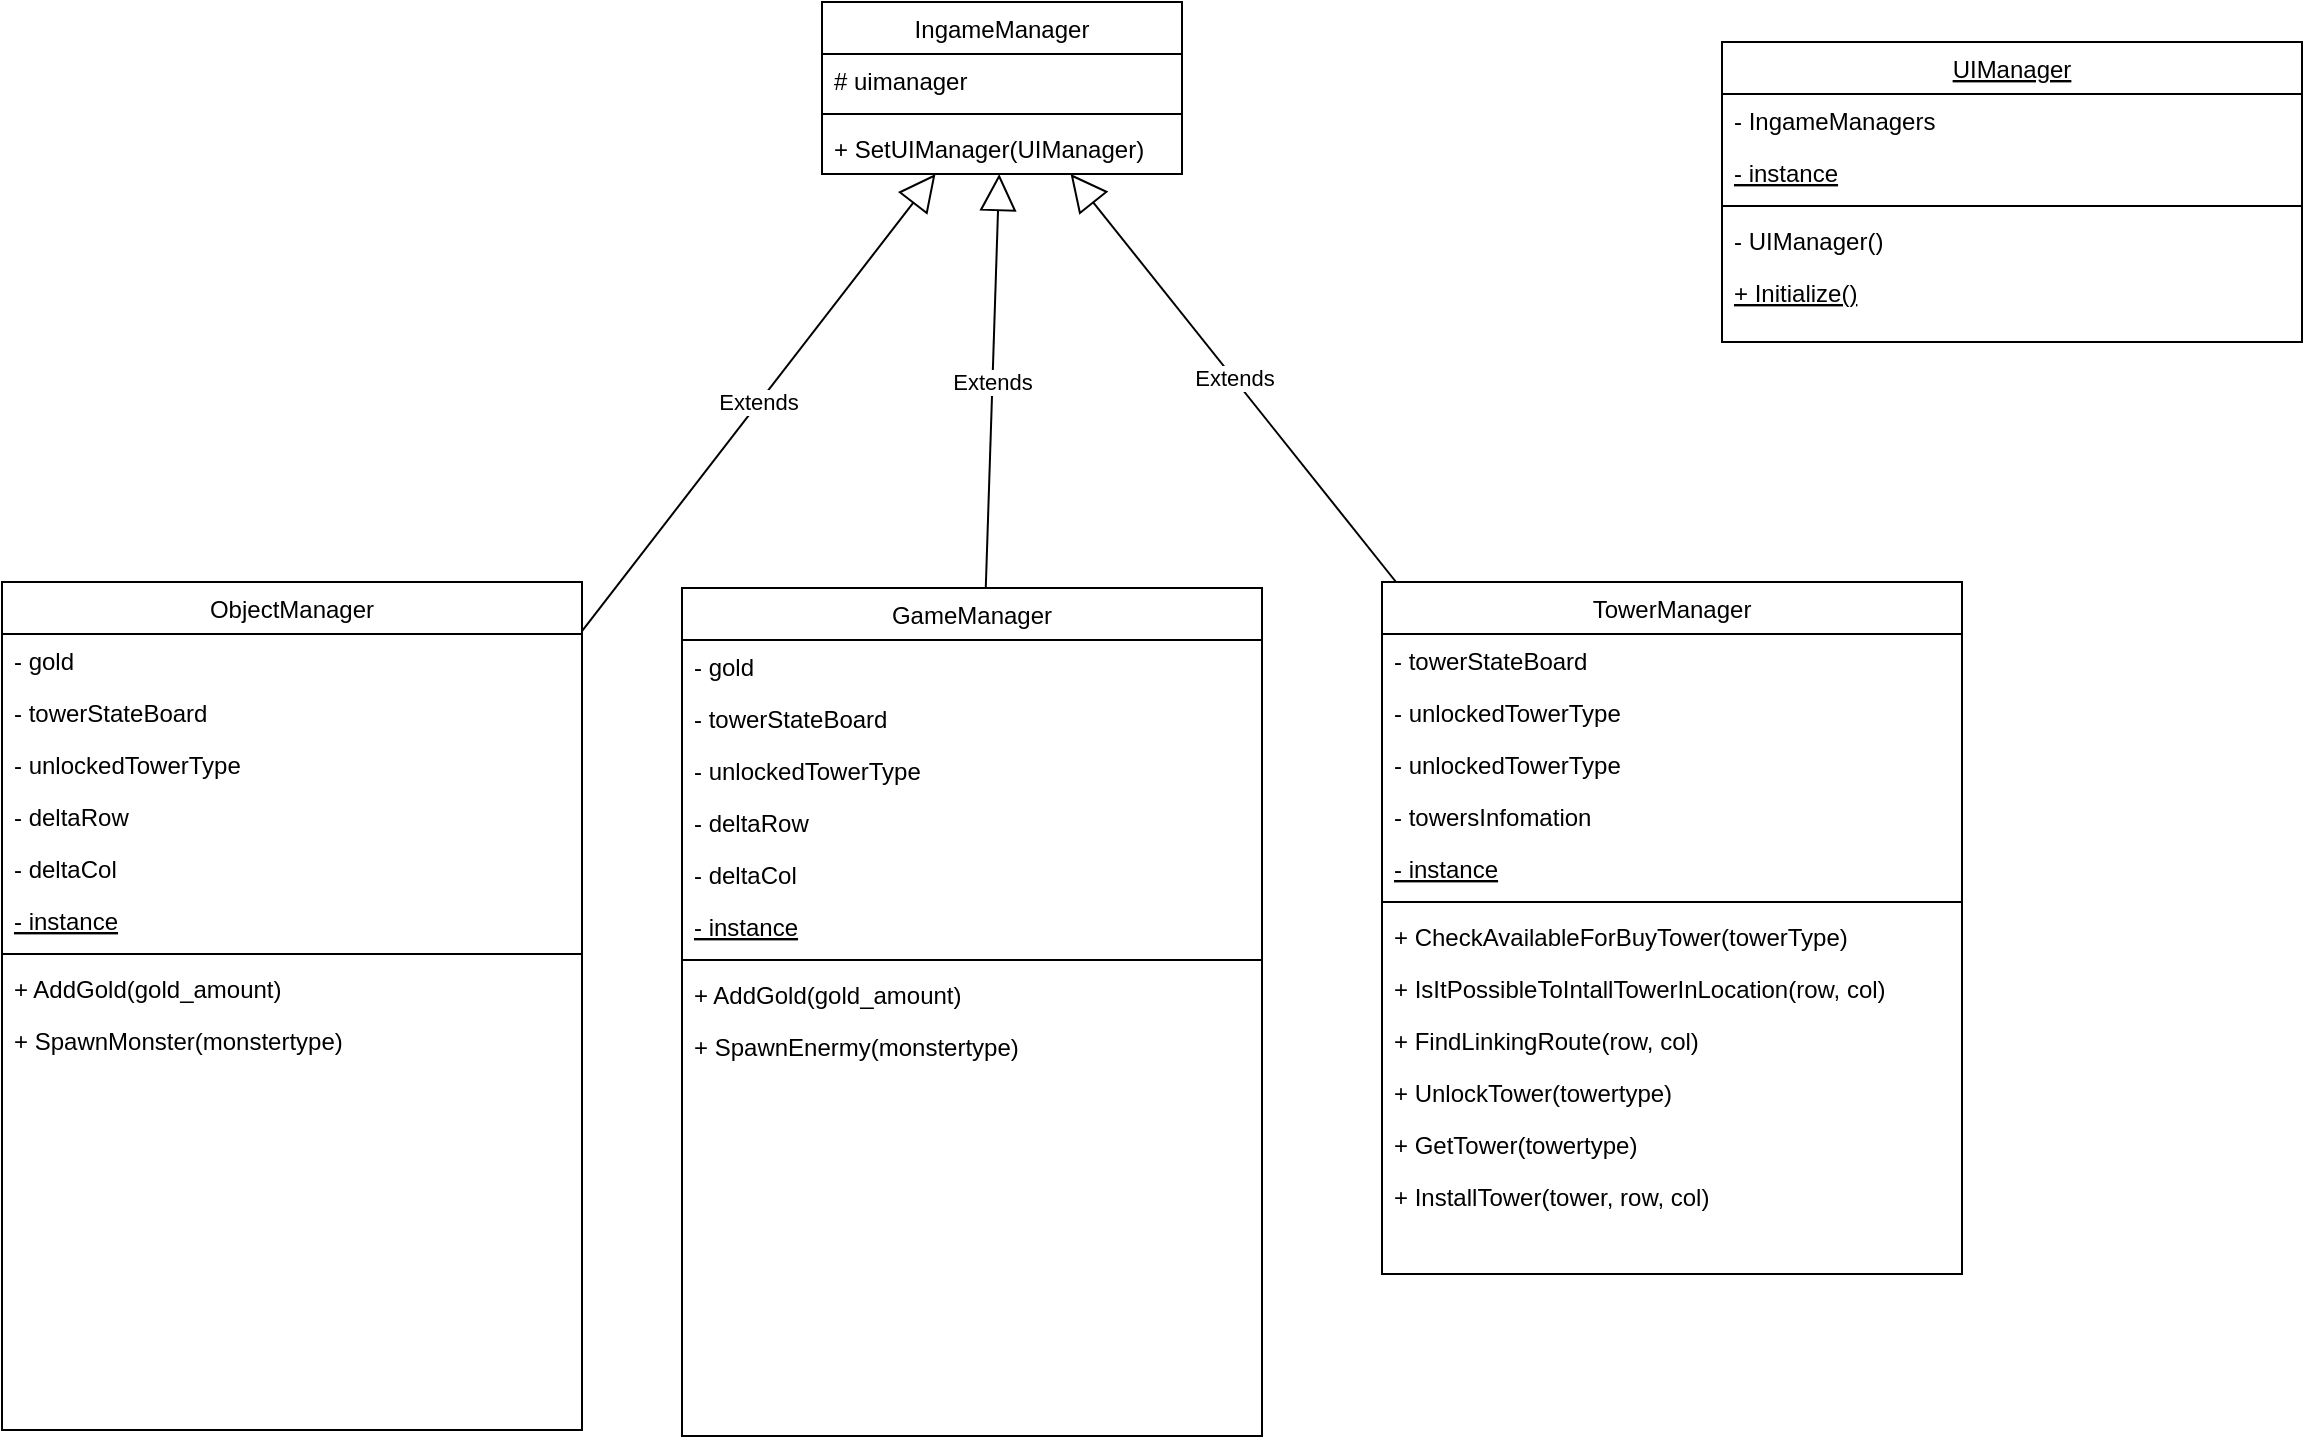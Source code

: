 <mxfile version="16.5.1" type="device"><diagram id="C5RBs43oDa-KdzZeNtuy" name="Page-1"><mxGraphModel dx="2130" dy="885" grid="1" gridSize="10" guides="1" tooltips="1" connect="1" arrows="1" fold="1" page="1" pageScale="1" pageWidth="827" pageHeight="1169" math="0" shadow="0"><root><mxCell id="WIyWlLk6GJQsqaUBKTNV-0"/><mxCell id="WIyWlLk6GJQsqaUBKTNV-1" parent="WIyWlLk6GJQsqaUBKTNV-0"/><mxCell id="zkfFHV4jXpPFQw0GAbJ--0" value="GameManager" style="swimlane;fontStyle=0;align=center;verticalAlign=top;childLayout=stackLayout;horizontal=1;startSize=26;horizontalStack=0;resizeParent=1;resizeLast=0;collapsible=1;marginBottom=0;rounded=0;shadow=0;strokeWidth=1;" parent="WIyWlLk6GJQsqaUBKTNV-1" vertex="1"><mxGeometry x="-60" y="373" width="290" height="424" as="geometry"><mxRectangle x="230" y="140" width="160" height="26" as="alternateBounds"/></mxGeometry></mxCell><mxCell id="zkfFHV4jXpPFQw0GAbJ--1" value="- gold" style="text;align=left;verticalAlign=top;spacingLeft=4;spacingRight=4;overflow=hidden;rotatable=0;points=[[0,0.5],[1,0.5]];portConstraint=eastwest;" parent="zkfFHV4jXpPFQw0GAbJ--0" vertex="1"><mxGeometry y="26" width="290" height="26" as="geometry"/></mxCell><mxCell id="zkfFHV4jXpPFQw0GAbJ--2" value="- towerStateBoard" style="text;align=left;verticalAlign=top;spacingLeft=4;spacingRight=4;overflow=hidden;rotatable=0;points=[[0,0.5],[1,0.5]];portConstraint=eastwest;rounded=0;shadow=0;html=0;" parent="zkfFHV4jXpPFQw0GAbJ--0" vertex="1"><mxGeometry y="52" width="290" height="26" as="geometry"/></mxCell><mxCell id="C5IcQ4E6QltBE5asatrp-1" value="- unlockedTowerType" style="text;align=left;verticalAlign=top;spacingLeft=4;spacingRight=4;overflow=hidden;rotatable=0;points=[[0,0.5],[1,0.5]];portConstraint=eastwest;rounded=0;shadow=0;html=0;" vertex="1" parent="zkfFHV4jXpPFQw0GAbJ--0"><mxGeometry y="78" width="290" height="26" as="geometry"/></mxCell><mxCell id="C5IcQ4E6QltBE5asatrp-2" value="- deltaRow" style="text;align=left;verticalAlign=top;spacingLeft=4;spacingRight=4;overflow=hidden;rotatable=0;points=[[0,0.5],[1,0.5]];portConstraint=eastwest;rounded=0;shadow=0;html=0;" vertex="1" parent="zkfFHV4jXpPFQw0GAbJ--0"><mxGeometry y="104" width="290" height="26" as="geometry"/></mxCell><mxCell id="C5IcQ4E6QltBE5asatrp-3" value="- deltaCol" style="text;align=left;verticalAlign=top;spacingLeft=4;spacingRight=4;overflow=hidden;rotatable=0;points=[[0,0.5],[1,0.5]];portConstraint=eastwest;rounded=0;shadow=0;html=0;" vertex="1" parent="zkfFHV4jXpPFQw0GAbJ--0"><mxGeometry y="130" width="290" height="26" as="geometry"/></mxCell><mxCell id="C5IcQ4E6QltBE5asatrp-43" value="- instance" style="text;align=left;verticalAlign=top;spacingLeft=4;spacingRight=4;overflow=hidden;rotatable=0;points=[[0,0.5],[1,0.5]];portConstraint=eastwest;rounded=0;shadow=0;html=0;fontStyle=4" vertex="1" parent="zkfFHV4jXpPFQw0GAbJ--0"><mxGeometry y="156" width="290" height="26" as="geometry"/></mxCell><mxCell id="zkfFHV4jXpPFQw0GAbJ--4" value="" style="line;html=1;strokeWidth=1;align=left;verticalAlign=middle;spacingTop=-1;spacingLeft=3;spacingRight=3;rotatable=0;labelPosition=right;points=[];portConstraint=eastwest;" parent="zkfFHV4jXpPFQw0GAbJ--0" vertex="1"><mxGeometry y="182" width="290" height="8" as="geometry"/></mxCell><mxCell id="C5IcQ4E6QltBE5asatrp-45" value="+ AddGold(gold_amount)" style="text;align=left;verticalAlign=top;spacingLeft=4;spacingRight=4;overflow=hidden;rotatable=0;points=[[0,0.5],[1,0.5]];portConstraint=eastwest;" vertex="1" parent="zkfFHV4jXpPFQw0GAbJ--0"><mxGeometry y="190" width="290" height="26" as="geometry"/></mxCell><mxCell id="C5IcQ4E6QltBE5asatrp-60" value="+ SpawnEnermy(monstertype)" style="text;align=left;verticalAlign=top;spacingLeft=4;spacingRight=4;overflow=hidden;rotatable=0;points=[[0,0.5],[1,0.5]];portConstraint=eastwest;" vertex="1" parent="zkfFHV4jXpPFQw0GAbJ--0"><mxGeometry y="216" width="290" height="26" as="geometry"/></mxCell><mxCell id="C5IcQ4E6QltBE5asatrp-8" value="UIManager" style="swimlane;fontStyle=4;align=center;verticalAlign=top;childLayout=stackLayout;horizontal=1;startSize=26;horizontalStack=0;resizeParent=1;resizeLast=0;collapsible=1;marginBottom=0;rounded=0;shadow=0;strokeWidth=1;" vertex="1" parent="WIyWlLk6GJQsqaUBKTNV-1"><mxGeometry x="460" y="100" width="290" height="150" as="geometry"><mxRectangle x="230" y="140" width="160" height="26" as="alternateBounds"/></mxGeometry></mxCell><mxCell id="C5IcQ4E6QltBE5asatrp-14" value="- IngameManagers" style="text;align=left;verticalAlign=top;spacingLeft=4;spacingRight=4;overflow=hidden;rotatable=0;points=[[0,0.5],[1,0.5]];portConstraint=eastwest;rounded=0;shadow=0;html=0;" vertex="1" parent="C5IcQ4E6QltBE5asatrp-8"><mxGeometry y="26" width="290" height="26" as="geometry"/></mxCell><mxCell id="C5IcQ4E6QltBE5asatrp-34" value="- instance" style="text;align=left;verticalAlign=top;spacingLeft=4;spacingRight=4;overflow=hidden;rotatable=0;points=[[0,0.5],[1,0.5]];portConstraint=eastwest;fontStyle=4" vertex="1" parent="C5IcQ4E6QltBE5asatrp-8"><mxGeometry y="52" width="290" height="26" as="geometry"/></mxCell><mxCell id="C5IcQ4E6QltBE5asatrp-15" value="" style="line;html=1;strokeWidth=1;align=left;verticalAlign=middle;spacingTop=-1;spacingLeft=3;spacingRight=3;rotatable=0;labelPosition=right;points=[];portConstraint=eastwest;" vertex="1" parent="C5IcQ4E6QltBE5asatrp-8"><mxGeometry y="78" width="290" height="8" as="geometry"/></mxCell><mxCell id="C5IcQ4E6QltBE5asatrp-16" value="- UIManager()" style="text;align=left;verticalAlign=top;spacingLeft=4;spacingRight=4;overflow=hidden;rotatable=0;points=[[0,0.5],[1,0.5]];portConstraint=eastwest;" vertex="1" parent="C5IcQ4E6QltBE5asatrp-8"><mxGeometry y="86" width="290" height="26" as="geometry"/></mxCell><mxCell id="C5IcQ4E6QltBE5asatrp-47" value="+ Initialize()" style="text;align=left;verticalAlign=top;spacingLeft=4;spacingRight=4;overflow=hidden;rotatable=0;points=[[0,0.5],[1,0.5]];portConstraint=eastwest;fontStyle=4" vertex="1" parent="C5IcQ4E6QltBE5asatrp-8"><mxGeometry y="112" width="290" height="26" as="geometry"/></mxCell><mxCell id="C5IcQ4E6QltBE5asatrp-21" value="TowerManager" style="swimlane;fontStyle=0;align=center;verticalAlign=top;childLayout=stackLayout;horizontal=1;startSize=26;horizontalStack=0;resizeParent=1;resizeLast=0;collapsible=1;marginBottom=0;rounded=0;shadow=0;strokeWidth=1;" vertex="1" parent="WIyWlLk6GJQsqaUBKTNV-1"><mxGeometry x="290" y="370" width="290" height="346" as="geometry"><mxRectangle x="230" y="140" width="160" height="26" as="alternateBounds"/></mxGeometry></mxCell><mxCell id="C5IcQ4E6QltBE5asatrp-24" value="- towerStateBoard" style="text;align=left;verticalAlign=top;spacingLeft=4;spacingRight=4;overflow=hidden;rotatable=0;points=[[0,0.5],[1,0.5]];portConstraint=eastwest;rounded=0;shadow=0;html=0;" vertex="1" parent="C5IcQ4E6QltBE5asatrp-21"><mxGeometry y="26" width="290" height="26" as="geometry"/></mxCell><mxCell id="C5IcQ4E6QltBE5asatrp-25" value="- unlockedTowerType" style="text;align=left;verticalAlign=top;spacingLeft=4;spacingRight=4;overflow=hidden;rotatable=0;points=[[0,0.5],[1,0.5]];portConstraint=eastwest;rounded=0;shadow=0;html=0;" vertex="1" parent="C5IcQ4E6QltBE5asatrp-21"><mxGeometry y="52" width="290" height="26" as="geometry"/></mxCell><mxCell id="C5IcQ4E6QltBE5asatrp-54" value="- unlockedTowerType" style="text;align=left;verticalAlign=top;spacingLeft=4;spacingRight=4;overflow=hidden;rotatable=0;points=[[0,0.5],[1,0.5]];portConstraint=eastwest;rounded=0;shadow=0;html=0;" vertex="1" parent="C5IcQ4E6QltBE5asatrp-21"><mxGeometry y="78" width="290" height="26" as="geometry"/></mxCell><mxCell id="C5IcQ4E6QltBE5asatrp-59" value="- towersInfomation" style="text;align=left;verticalAlign=top;spacingLeft=4;spacingRight=4;overflow=hidden;rotatable=0;points=[[0,0.5],[1,0.5]];portConstraint=eastwest;rounded=0;shadow=0;html=0;" vertex="1" parent="C5IcQ4E6QltBE5asatrp-21"><mxGeometry y="104" width="290" height="26" as="geometry"/></mxCell><mxCell id="C5IcQ4E6QltBE5asatrp-62" value="- instance" style="text;align=left;verticalAlign=top;spacingLeft=4;spacingRight=4;overflow=hidden;rotatable=0;points=[[0,0.5],[1,0.5]];portConstraint=eastwest;rounded=0;shadow=0;html=0;fontStyle=4" vertex="1" parent="C5IcQ4E6QltBE5asatrp-21"><mxGeometry y="130" width="290" height="26" as="geometry"/></mxCell><mxCell id="C5IcQ4E6QltBE5asatrp-28" value="" style="line;html=1;strokeWidth=1;align=left;verticalAlign=middle;spacingTop=-1;spacingLeft=3;spacingRight=3;rotatable=0;labelPosition=right;points=[];portConstraint=eastwest;" vertex="1" parent="C5IcQ4E6QltBE5asatrp-21"><mxGeometry y="156" width="290" height="8" as="geometry"/></mxCell><mxCell id="C5IcQ4E6QltBE5asatrp-5" value="+ CheckAvailableForBuyTower(towerType)" style="text;align=left;verticalAlign=top;spacingLeft=4;spacingRight=4;overflow=hidden;rotatable=0;points=[[0,0.5],[1,0.5]];portConstraint=eastwest;" vertex="1" parent="C5IcQ4E6QltBE5asatrp-21"><mxGeometry y="164" width="290" height="26" as="geometry"/></mxCell><mxCell id="C5IcQ4E6QltBE5asatrp-32" value="+ IsItPossibleToIntallTowerInLocation(row, col)" style="text;align=left;verticalAlign=top;spacingLeft=4;spacingRight=4;overflow=hidden;rotatable=0;points=[[0,0.5],[1,0.5]];portConstraint=eastwest;" vertex="1" parent="C5IcQ4E6QltBE5asatrp-21"><mxGeometry y="190" width="290" height="26" as="geometry"/></mxCell><mxCell id="C5IcQ4E6QltBE5asatrp-0" value="+ FindLinkingRoute(row, col)" style="text;align=left;verticalAlign=top;spacingLeft=4;spacingRight=4;overflow=hidden;rotatable=0;points=[[0,0.5],[1,0.5]];portConstraint=eastwest;" vertex="1" parent="C5IcQ4E6QltBE5asatrp-21"><mxGeometry y="216" width="290" height="26" as="geometry"/></mxCell><mxCell id="C5IcQ4E6QltBE5asatrp-55" value="+ UnlockTower(towertype)" style="text;align=left;verticalAlign=top;spacingLeft=4;spacingRight=4;overflow=hidden;rotatable=0;points=[[0,0.5],[1,0.5]];portConstraint=eastwest;" vertex="1" parent="C5IcQ4E6QltBE5asatrp-21"><mxGeometry y="242" width="290" height="26" as="geometry"/></mxCell><mxCell id="C5IcQ4E6QltBE5asatrp-56" value="+ GetTower(towertype)" style="text;align=left;verticalAlign=top;spacingLeft=4;spacingRight=4;overflow=hidden;rotatable=0;points=[[0,0.5],[1,0.5]];portConstraint=eastwest;" vertex="1" parent="C5IcQ4E6QltBE5asatrp-21"><mxGeometry y="268" width="290" height="26" as="geometry"/></mxCell><mxCell id="C5IcQ4E6QltBE5asatrp-58" value="+ InstallTower(tower, row, col)" style="text;align=left;verticalAlign=top;spacingLeft=4;spacingRight=4;overflow=hidden;rotatable=0;points=[[0,0.5],[1,0.5]];portConstraint=eastwest;" vertex="1" parent="C5IcQ4E6QltBE5asatrp-21"><mxGeometry y="294" width="290" height="26" as="geometry"/></mxCell><mxCell id="C5IcQ4E6QltBE5asatrp-48" value="IngameManager" style="swimlane;fontStyle=0;align=center;verticalAlign=top;childLayout=stackLayout;horizontal=1;startSize=26;horizontalStack=0;resizeParent=1;resizeParentMax=0;resizeLast=0;collapsible=1;marginBottom=0;" vertex="1" parent="WIyWlLk6GJQsqaUBKTNV-1"><mxGeometry x="10" y="80" width="180" height="86" as="geometry"/></mxCell><mxCell id="C5IcQ4E6QltBE5asatrp-44" value="# uimanager" style="text;align=left;verticalAlign=top;spacingLeft=4;spacingRight=4;overflow=hidden;rotatable=0;points=[[0,0.5],[1,0.5]];portConstraint=eastwest;rounded=0;shadow=0;html=0;fontStyle=0" vertex="1" parent="C5IcQ4E6QltBE5asatrp-48"><mxGeometry y="26" width="180" height="26" as="geometry"/></mxCell><mxCell id="C5IcQ4E6QltBE5asatrp-50" value="" style="line;strokeWidth=1;fillColor=none;align=left;verticalAlign=middle;spacingTop=-1;spacingLeft=3;spacingRight=3;rotatable=0;labelPosition=right;points=[];portConstraint=eastwest;" vertex="1" parent="C5IcQ4E6QltBE5asatrp-48"><mxGeometry y="52" width="180" height="8" as="geometry"/></mxCell><mxCell id="C5IcQ4E6QltBE5asatrp-42" value="+ SetUIManager(UIManager)" style="text;align=left;verticalAlign=top;spacingLeft=4;spacingRight=4;overflow=hidden;rotatable=0;points=[[0,0.5],[1,0.5]];portConstraint=eastwest;" vertex="1" parent="C5IcQ4E6QltBE5asatrp-48"><mxGeometry y="60" width="180" height="26" as="geometry"/></mxCell><mxCell id="C5IcQ4E6QltBE5asatrp-52" value="Extends" style="endArrow=block;endSize=16;endFill=0;html=1;rounded=0;" edge="1" parent="WIyWlLk6GJQsqaUBKTNV-1" source="zkfFHV4jXpPFQw0GAbJ--0" target="C5IcQ4E6QltBE5asatrp-48"><mxGeometry width="160" relative="1" as="geometry"><mxPoint x="320" y="380" as="sourcePoint"/><mxPoint x="480" y="380" as="targetPoint"/></mxGeometry></mxCell><mxCell id="C5IcQ4E6QltBE5asatrp-53" value="Extends" style="endArrow=block;endSize=16;endFill=0;html=1;rounded=0;" edge="1" parent="WIyWlLk6GJQsqaUBKTNV-1" source="C5IcQ4E6QltBE5asatrp-21" target="C5IcQ4E6QltBE5asatrp-48"><mxGeometry width="160" relative="1" as="geometry"><mxPoint x="220" y="390" as="sourcePoint"/><mxPoint x="480" y="380" as="targetPoint"/></mxGeometry></mxCell><mxCell id="C5IcQ4E6QltBE5asatrp-63" value="ObjectManager" style="swimlane;fontStyle=0;align=center;verticalAlign=top;childLayout=stackLayout;horizontal=1;startSize=26;horizontalStack=0;resizeParent=1;resizeLast=0;collapsible=1;marginBottom=0;rounded=0;shadow=0;strokeWidth=1;" vertex="1" parent="WIyWlLk6GJQsqaUBKTNV-1"><mxGeometry x="-400" y="370" width="290" height="424" as="geometry"><mxRectangle x="230" y="140" width="160" height="26" as="alternateBounds"/></mxGeometry></mxCell><mxCell id="C5IcQ4E6QltBE5asatrp-64" value="- gold" style="text;align=left;verticalAlign=top;spacingLeft=4;spacingRight=4;overflow=hidden;rotatable=0;points=[[0,0.5],[1,0.5]];portConstraint=eastwest;" vertex="1" parent="C5IcQ4E6QltBE5asatrp-63"><mxGeometry y="26" width="290" height="26" as="geometry"/></mxCell><mxCell id="C5IcQ4E6QltBE5asatrp-65" value="- towerStateBoard" style="text;align=left;verticalAlign=top;spacingLeft=4;spacingRight=4;overflow=hidden;rotatable=0;points=[[0,0.5],[1,0.5]];portConstraint=eastwest;rounded=0;shadow=0;html=0;" vertex="1" parent="C5IcQ4E6QltBE5asatrp-63"><mxGeometry y="52" width="290" height="26" as="geometry"/></mxCell><mxCell id="C5IcQ4E6QltBE5asatrp-66" value="- unlockedTowerType" style="text;align=left;verticalAlign=top;spacingLeft=4;spacingRight=4;overflow=hidden;rotatable=0;points=[[0,0.5],[1,0.5]];portConstraint=eastwest;rounded=0;shadow=0;html=0;" vertex="1" parent="C5IcQ4E6QltBE5asatrp-63"><mxGeometry y="78" width="290" height="26" as="geometry"/></mxCell><mxCell id="C5IcQ4E6QltBE5asatrp-67" value="- deltaRow" style="text;align=left;verticalAlign=top;spacingLeft=4;spacingRight=4;overflow=hidden;rotatable=0;points=[[0,0.5],[1,0.5]];portConstraint=eastwest;rounded=0;shadow=0;html=0;" vertex="1" parent="C5IcQ4E6QltBE5asatrp-63"><mxGeometry y="104" width="290" height="26" as="geometry"/></mxCell><mxCell id="C5IcQ4E6QltBE5asatrp-68" value="- deltaCol" style="text;align=left;verticalAlign=top;spacingLeft=4;spacingRight=4;overflow=hidden;rotatable=0;points=[[0,0.5],[1,0.5]];portConstraint=eastwest;rounded=0;shadow=0;html=0;" vertex="1" parent="C5IcQ4E6QltBE5asatrp-63"><mxGeometry y="130" width="290" height="26" as="geometry"/></mxCell><mxCell id="C5IcQ4E6QltBE5asatrp-69" value="- instance" style="text;align=left;verticalAlign=top;spacingLeft=4;spacingRight=4;overflow=hidden;rotatable=0;points=[[0,0.5],[1,0.5]];portConstraint=eastwest;rounded=0;shadow=0;html=0;fontStyle=4" vertex="1" parent="C5IcQ4E6QltBE5asatrp-63"><mxGeometry y="156" width="290" height="26" as="geometry"/></mxCell><mxCell id="C5IcQ4E6QltBE5asatrp-70" value="" style="line;html=1;strokeWidth=1;align=left;verticalAlign=middle;spacingTop=-1;spacingLeft=3;spacingRight=3;rotatable=0;labelPosition=right;points=[];portConstraint=eastwest;" vertex="1" parent="C5IcQ4E6QltBE5asatrp-63"><mxGeometry y="182" width="290" height="8" as="geometry"/></mxCell><mxCell id="C5IcQ4E6QltBE5asatrp-71" value="+ AddGold(gold_amount)" style="text;align=left;verticalAlign=top;spacingLeft=4;spacingRight=4;overflow=hidden;rotatable=0;points=[[0,0.5],[1,0.5]];portConstraint=eastwest;" vertex="1" parent="C5IcQ4E6QltBE5asatrp-63"><mxGeometry y="190" width="290" height="26" as="geometry"/></mxCell><mxCell id="C5IcQ4E6QltBE5asatrp-72" value="+ SpawnMonster(monstertype)" style="text;align=left;verticalAlign=top;spacingLeft=4;spacingRight=4;overflow=hidden;rotatable=0;points=[[0,0.5],[1,0.5]];portConstraint=eastwest;" vertex="1" parent="C5IcQ4E6QltBE5asatrp-63"><mxGeometry y="216" width="290" height="26" as="geometry"/></mxCell><mxCell id="C5IcQ4E6QltBE5asatrp-74" value="Extends" style="endArrow=block;endSize=16;endFill=0;html=1;rounded=0;" edge="1" parent="WIyWlLk6GJQsqaUBKTNV-1" source="C5IcQ4E6QltBE5asatrp-63" target="C5IcQ4E6QltBE5asatrp-48"><mxGeometry width="160" relative="1" as="geometry"><mxPoint x="-180" y="480" as="sourcePoint"/><mxPoint x="-20" y="480" as="targetPoint"/></mxGeometry></mxCell></root></mxGraphModel></diagram></mxfile>